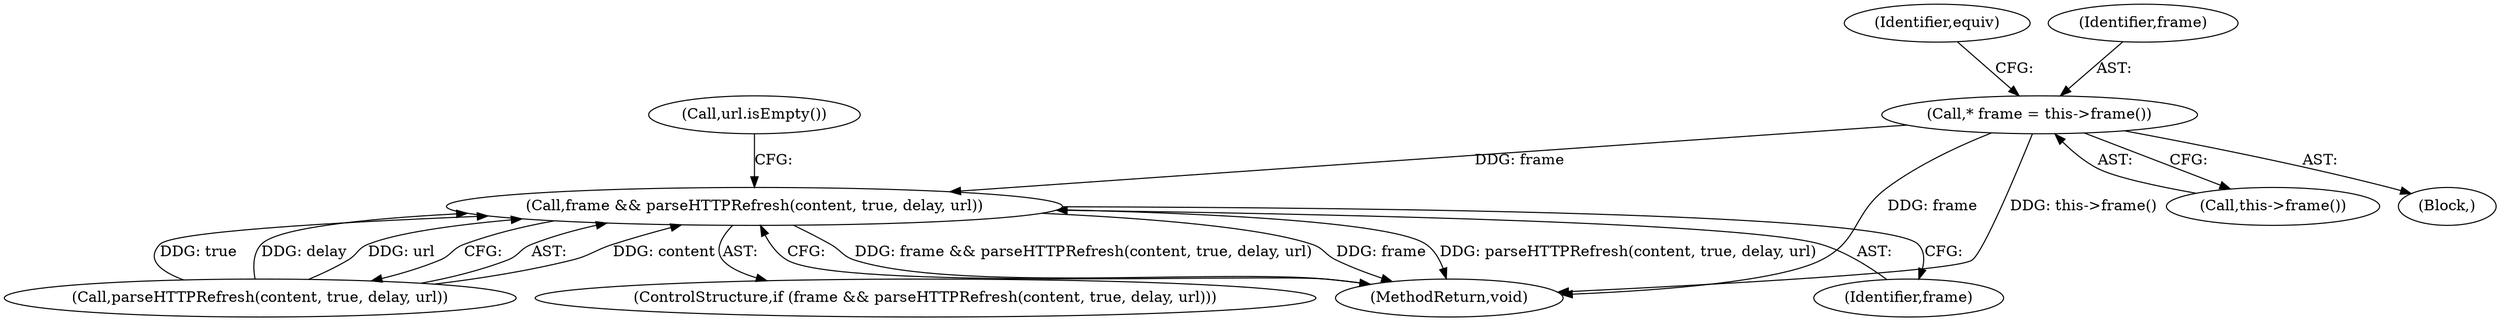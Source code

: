 digraph "0_Chrome_a6f7726de20450074a01493e4e85409ce3f2595a@pointer" {
"1000111" [label="(Call,* frame = this->frame())"];
"1000134" [label="(Call,frame && parseHTTPRefresh(content, true, delay, url))"];
"1000136" [label="(Call,parseHTTPRefresh(content, true, delay, url))"];
"1000133" [label="(ControlStructure,if (frame && parseHTTPRefresh(content, true, delay, url)))"];
"1000113" [label="(Call,this->frame())"];
"1000264" [label="(MethodReturn,void)"];
"1000143" [label="(Call,url.isEmpty())"];
"1000134" [label="(Call,frame && parseHTTPRefresh(content, true, delay, url))"];
"1000116" [label="(Identifier,equiv)"];
"1000103" [label="(Block,)"];
"1000111" [label="(Call,* frame = this->frame())"];
"1000135" [label="(Identifier,frame)"];
"1000112" [label="(Identifier,frame)"];
"1000111" -> "1000103"  [label="AST: "];
"1000111" -> "1000113"  [label="CFG: "];
"1000112" -> "1000111"  [label="AST: "];
"1000113" -> "1000111"  [label="AST: "];
"1000116" -> "1000111"  [label="CFG: "];
"1000111" -> "1000264"  [label="DDG: frame"];
"1000111" -> "1000264"  [label="DDG: this->frame()"];
"1000111" -> "1000134"  [label="DDG: frame"];
"1000134" -> "1000133"  [label="AST: "];
"1000134" -> "1000135"  [label="CFG: "];
"1000134" -> "1000136"  [label="CFG: "];
"1000135" -> "1000134"  [label="AST: "];
"1000136" -> "1000134"  [label="AST: "];
"1000143" -> "1000134"  [label="CFG: "];
"1000264" -> "1000134"  [label="CFG: "];
"1000134" -> "1000264"  [label="DDG: frame && parseHTTPRefresh(content, true, delay, url)"];
"1000134" -> "1000264"  [label="DDG: frame"];
"1000134" -> "1000264"  [label="DDG: parseHTTPRefresh(content, true, delay, url)"];
"1000136" -> "1000134"  [label="DDG: content"];
"1000136" -> "1000134"  [label="DDG: true"];
"1000136" -> "1000134"  [label="DDG: delay"];
"1000136" -> "1000134"  [label="DDG: url"];
}
